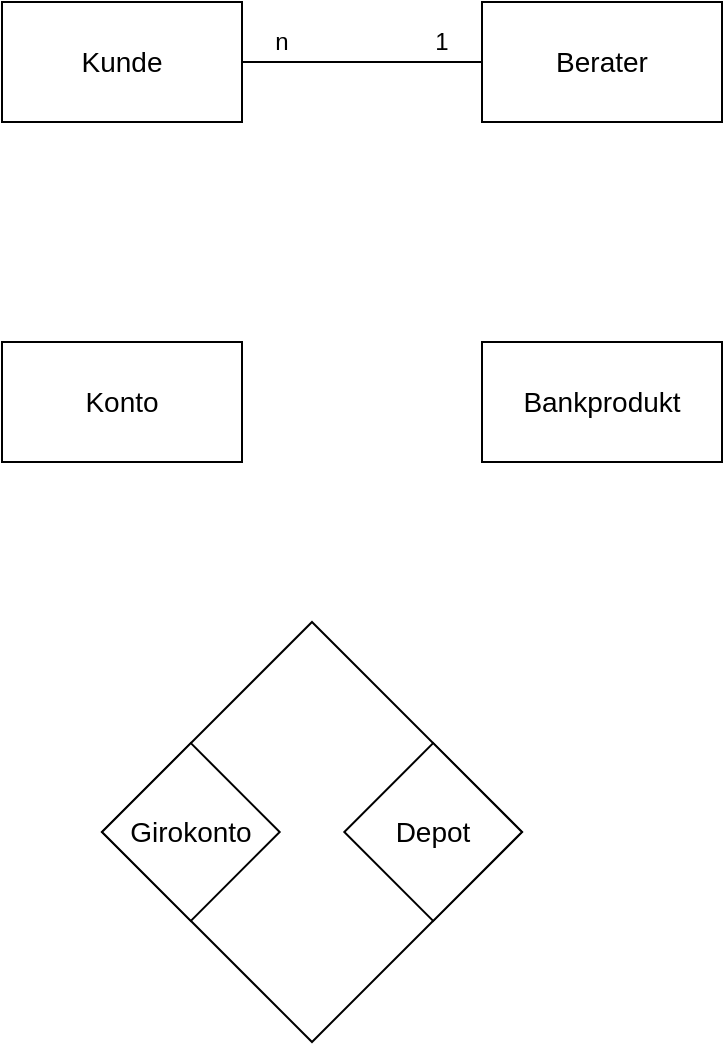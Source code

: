 <mxfile version="24.5.3" type="github">
  <diagram name="Page-1" id="e56a1550-8fbb-45ad-956c-1786394a9013">
    <mxGraphModel dx="1115" dy="600" grid="1" gridSize="10" guides="1" tooltips="1" connect="1" arrows="1" fold="1" page="1" pageScale="1" pageWidth="1100" pageHeight="850" background="none" math="0" shadow="0">
      <root>
        <mxCell id="0" />
        <mxCell id="1" parent="0" />
        <mxCell id="pQFQ0dTqDfRDQ7DIiyZo-3" style="edgeStyle=orthogonalEdgeStyle;rounded=0;orthogonalLoop=1;jettySize=auto;html=1;endArrow=none;endFill=0;" edge="1" parent="1" source="pQFQ0dTqDfRDQ7DIiyZo-1" target="pQFQ0dTqDfRDQ7DIiyZo-2">
          <mxGeometry relative="1" as="geometry" />
        </mxCell>
        <mxCell id="pQFQ0dTqDfRDQ7DIiyZo-1" value="&lt;font style=&quot;font-size: 14px;&quot;&gt;Kunde&lt;/font&gt;" style="rounded=0;whiteSpace=wrap;html=1;" vertex="1" parent="1">
          <mxGeometry x="200" y="210" width="120" height="60" as="geometry" />
        </mxCell>
        <mxCell id="pQFQ0dTqDfRDQ7DIiyZo-2" value="&lt;font style=&quot;font-size: 14px;&quot;&gt;Berater&lt;/font&gt;" style="rounded=0;whiteSpace=wrap;html=1;" vertex="1" parent="1">
          <mxGeometry x="440" y="210" width="120" height="60" as="geometry" />
        </mxCell>
        <mxCell id="pQFQ0dTqDfRDQ7DIiyZo-4" value="1" style="text;html=1;align=center;verticalAlign=middle;whiteSpace=wrap;rounded=0;" vertex="1" parent="1">
          <mxGeometry x="410" y="220" width="20" height="20" as="geometry" />
        </mxCell>
        <mxCell id="pQFQ0dTqDfRDQ7DIiyZo-5" value="n" style="text;html=1;align=center;verticalAlign=middle;whiteSpace=wrap;rounded=0;" vertex="1" parent="1">
          <mxGeometry x="330" y="220" width="20" height="20" as="geometry" />
        </mxCell>
        <mxCell id="pQFQ0dTqDfRDQ7DIiyZo-8" value="&lt;font style=&quot;font-size: 14px;&quot;&gt;Bankprodukt&lt;/font&gt;" style="rounded=0;whiteSpace=wrap;html=1;" vertex="1" parent="1">
          <mxGeometry x="440" y="380" width="120" height="60" as="geometry" />
        </mxCell>
        <mxCell id="pQFQ0dTqDfRDQ7DIiyZo-9" value="&lt;font style=&quot;font-size: 14px;&quot;&gt;Konto&lt;/font&gt;" style="rounded=0;whiteSpace=wrap;html=1;" vertex="1" parent="1">
          <mxGeometry x="200" y="380" width="120" height="60" as="geometry" />
        </mxCell>
        <mxCell id="pQFQ0dTqDfRDQ7DIiyZo-13" value="" style="group" vertex="1" connectable="0" parent="1">
          <mxGeometry x="250" y="520" width="210" height="210" as="geometry" />
        </mxCell>
        <mxCell id="pQFQ0dTqDfRDQ7DIiyZo-10" value="" style="rhombus;whiteSpace=wrap;html=1;" vertex="1" parent="pQFQ0dTqDfRDQ7DIiyZo-13">
          <mxGeometry width="210" height="210" as="geometry" />
        </mxCell>
        <mxCell id="pQFQ0dTqDfRDQ7DIiyZo-11" value="&lt;font style=&quot;font-size: 14px;&quot;&gt;Girokonto&lt;/font&gt;" style="rhombus;whiteSpace=wrap;html=1;" vertex="1" parent="pQFQ0dTqDfRDQ7DIiyZo-13">
          <mxGeometry y="60.577" width="88.846" height="88.846" as="geometry" />
        </mxCell>
        <mxCell id="pQFQ0dTqDfRDQ7DIiyZo-12" value="&lt;font style=&quot;font-size: 14px;&quot;&gt;Depot&lt;/font&gt;" style="rhombus;whiteSpace=wrap;html=1;" vertex="1" parent="pQFQ0dTqDfRDQ7DIiyZo-13">
          <mxGeometry x="121.154" y="60.577" width="88.846" height="88.846" as="geometry" />
        </mxCell>
      </root>
    </mxGraphModel>
  </diagram>
</mxfile>
